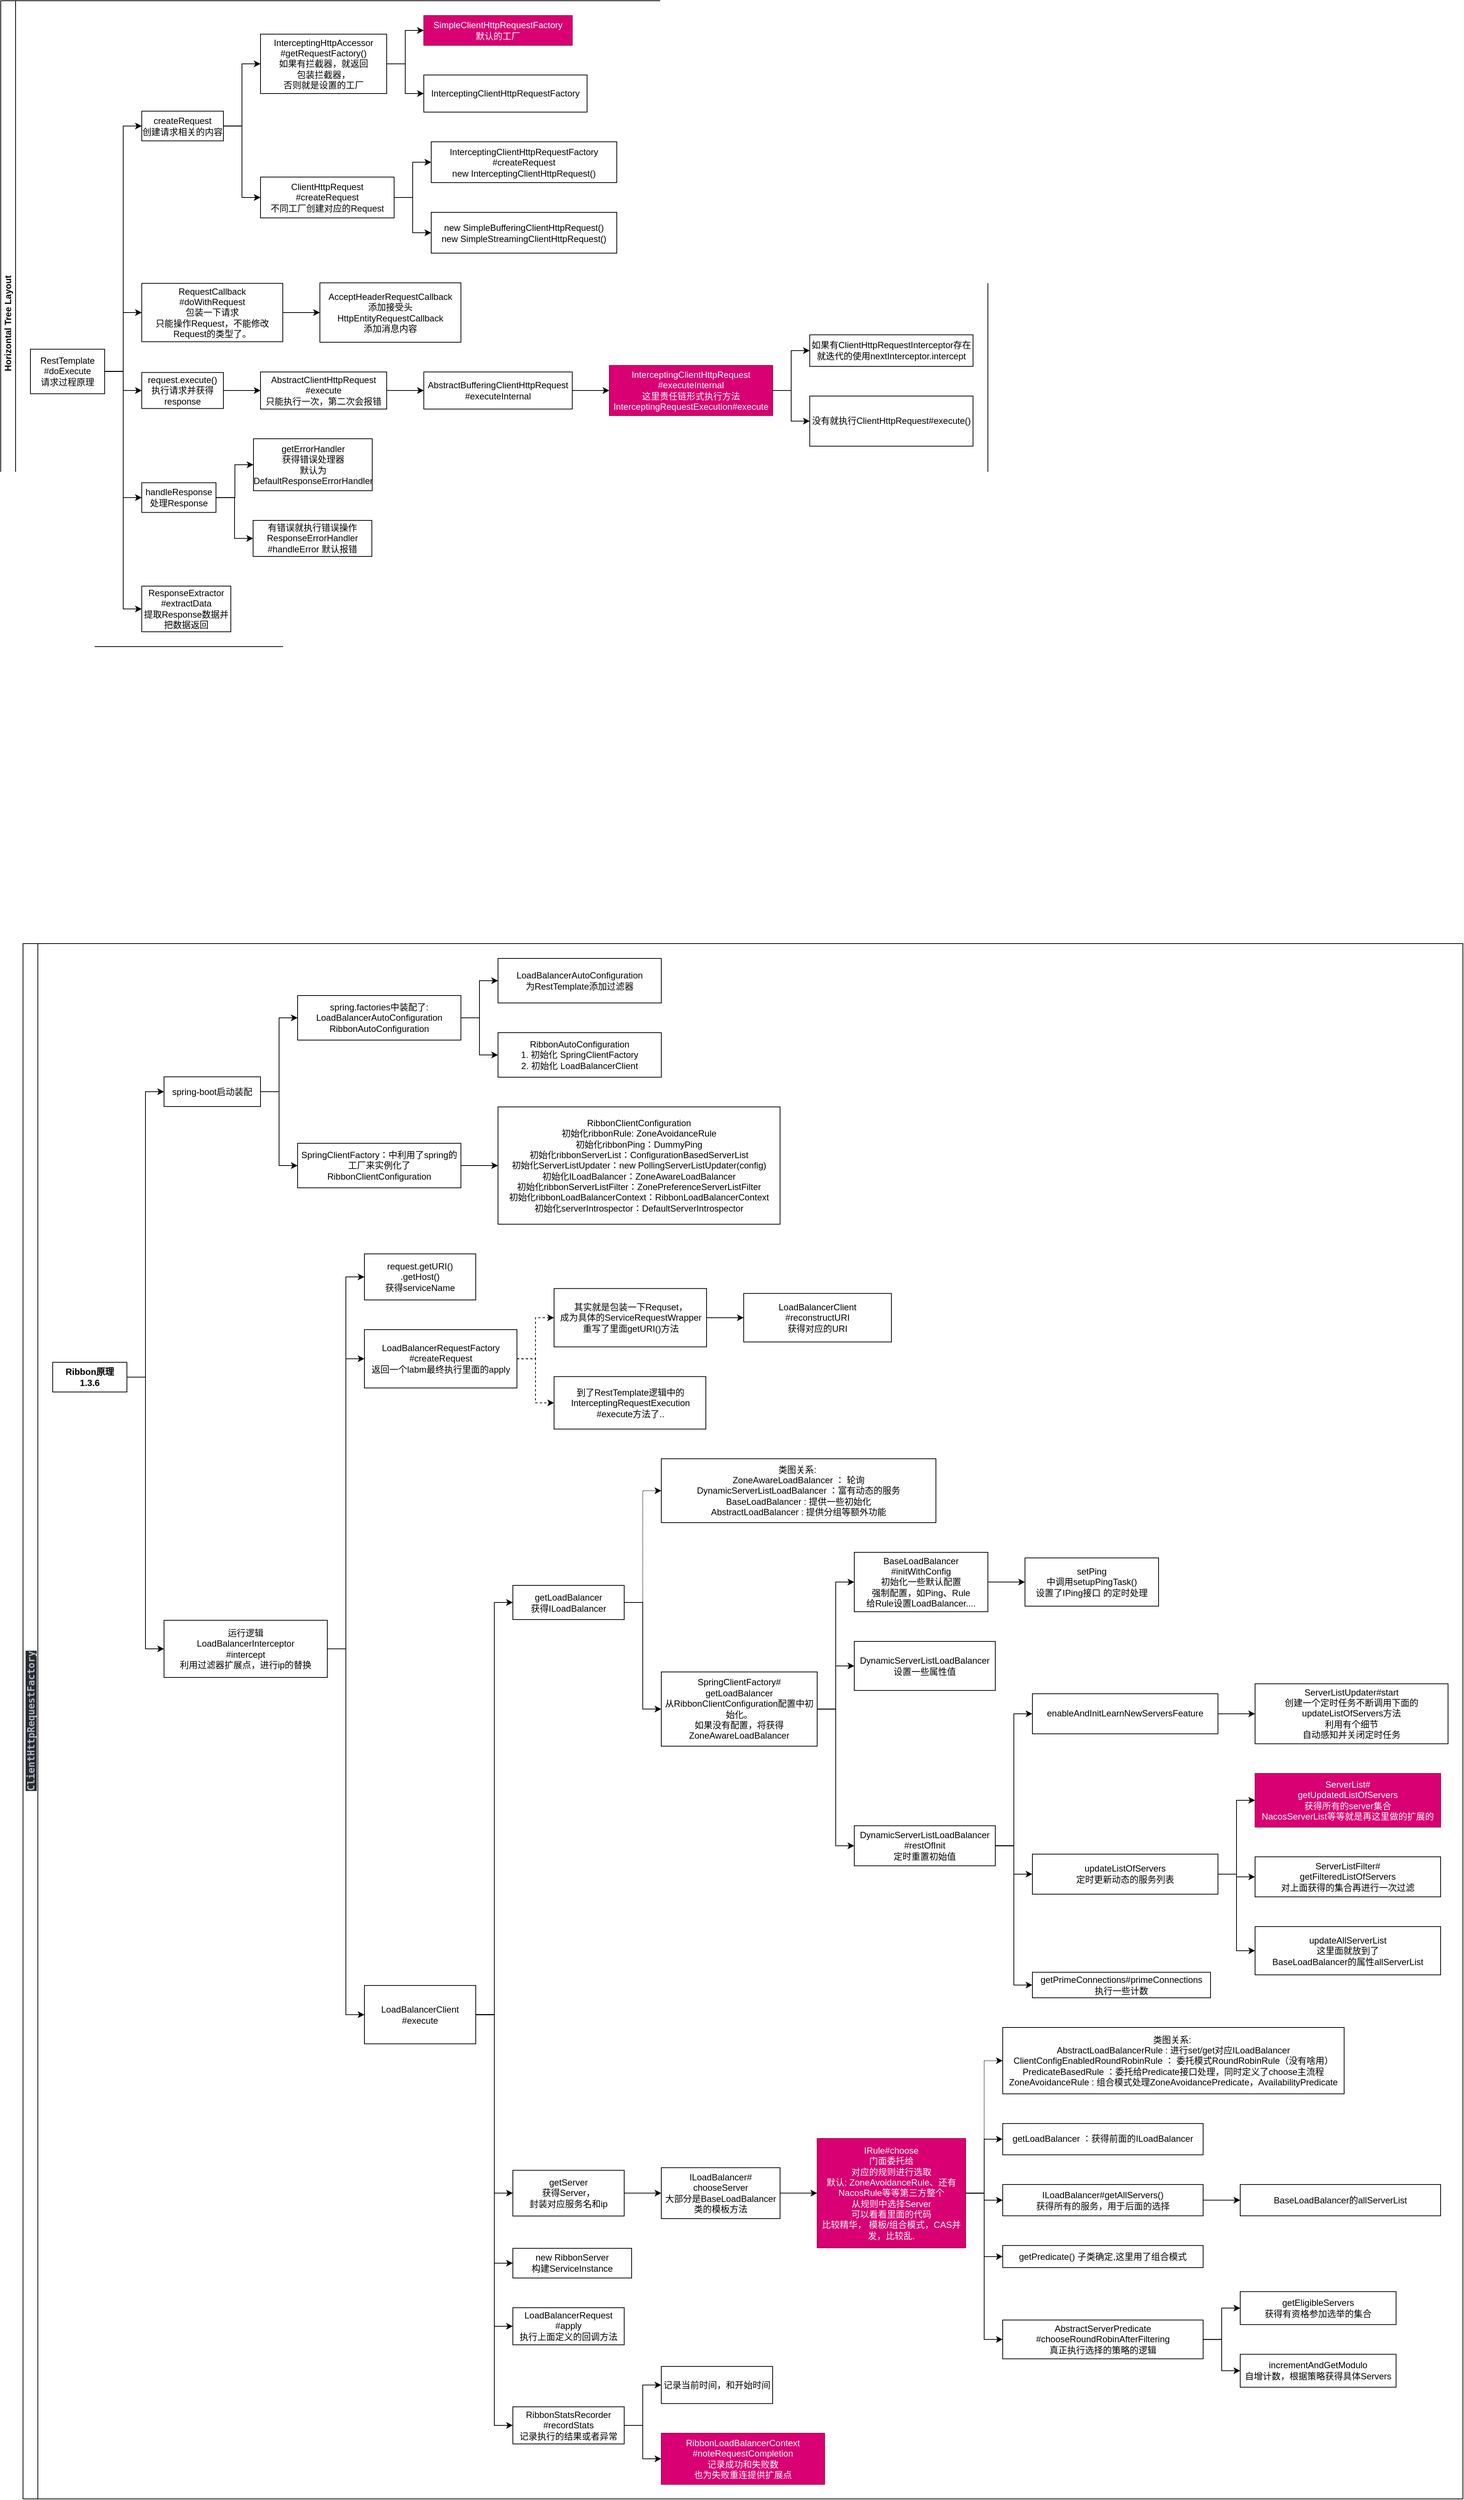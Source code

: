 <mxfile version="14.5.1" type="device"><diagram id="7CLGVVJIdPojKykf86s1" name="第 1 页"><mxGraphModel dx="1024" dy="592" grid="1" gridSize="10" guides="1" tooltips="1" connect="1" arrows="1" fold="1" page="1" pageScale="1" pageWidth="827" pageHeight="1169" math="0" shadow="0"><root><mxCell id="0"/><mxCell id="1" parent="0"/><mxCell id="n_V1Jc94RHmV55xFqNrK-2" value="Horizontal Tree Layout" style="swimlane;html=1;startSize=20;horizontal=0;childLayout=treeLayout;horizontalTree=1;resizable=0;containerType=tree;" parent="1" vertex="1"><mxGeometry x="200" y="210" width="1330" height="870" as="geometry"/></mxCell><mxCell id="n_V1Jc94RHmV55xFqNrK-3" value="RestTemplate&lt;br&gt;#doExecute&lt;br&gt;请求过程原理" style="whiteSpace=wrap;html=1;" parent="n_V1Jc94RHmV55xFqNrK-2" vertex="1"><mxGeometry x="40" y="469.375" width="100" height="60" as="geometry"/></mxCell><mxCell id="n_V1Jc94RHmV55xFqNrK-4" value="createRequest&lt;br&gt;创建请求相关的内容" style="whiteSpace=wrap;html=1;" parent="n_V1Jc94RHmV55xFqNrK-2" vertex="1"><mxGeometry x="190" y="148.75" width="110" height="40" as="geometry"/></mxCell><mxCell id="n_V1Jc94RHmV55xFqNrK-5" value="" style="edgeStyle=elbowEdgeStyle;elbow=horizontal;html=1;rounded=0;" parent="n_V1Jc94RHmV55xFqNrK-2" source="n_V1Jc94RHmV55xFqNrK-3" target="n_V1Jc94RHmV55xFqNrK-4" edge="1"><mxGeometry relative="1" as="geometry"/></mxCell><mxCell id="n_V1Jc94RHmV55xFqNrK-6" value="RequestCallback&lt;br&gt;#doWithRequest&lt;br&gt;包装一下请求&lt;br&gt;只能操作Request，不能修改Request的类型了。" style="whiteSpace=wrap;html=1;" parent="n_V1Jc94RHmV55xFqNrK-2" vertex="1"><mxGeometry x="190" y="380.685" width="190" height="78.63" as="geometry"/></mxCell><mxCell id="n_V1Jc94RHmV55xFqNrK-7" value="" style="edgeStyle=elbowEdgeStyle;elbow=horizontal;html=1;rounded=0;" parent="n_V1Jc94RHmV55xFqNrK-2" source="n_V1Jc94RHmV55xFqNrK-3" target="n_V1Jc94RHmV55xFqNrK-6" edge="1"><mxGeometry relative="1" as="geometry"/></mxCell><mxCell id="n_V1Jc94RHmV55xFqNrK-8" value="" style="edgeStyle=elbowEdgeStyle;elbow=horizontal;html=1;rounded=0;" parent="n_V1Jc94RHmV55xFqNrK-2" source="n_V1Jc94RHmV55xFqNrK-3" target="n_V1Jc94RHmV55xFqNrK-9" edge="1"><mxGeometry relative="1" as="geometry"><mxPoint x="340" y="-2092.69" as="sourcePoint"/></mxGeometry></mxCell><mxCell id="n_V1Jc94RHmV55xFqNrK-9" value="request.execute()&lt;br&gt;执行请求并获得response" style="whiteSpace=wrap;html=1;" parent="n_V1Jc94RHmV55xFqNrK-2" vertex="1"><mxGeometry x="190" y="500.75" width="110" height="48.5" as="geometry"/></mxCell><mxCell id="n_V1Jc94RHmV55xFqNrK-10" value="" style="edgeStyle=elbowEdgeStyle;elbow=horizontal;html=1;rounded=0;" parent="n_V1Jc94RHmV55xFqNrK-2" source="n_V1Jc94RHmV55xFqNrK-3" target="n_V1Jc94RHmV55xFqNrK-11" edge="1"><mxGeometry relative="1" as="geometry"><mxPoint x="340" y="-2022.69" as="sourcePoint"/></mxGeometry></mxCell><mxCell id="n_V1Jc94RHmV55xFqNrK-11" value="handleResponse&lt;br&gt;处理Response" style="whiteSpace=wrap;html=1;" parent="n_V1Jc94RHmV55xFqNrK-2" vertex="1"><mxGeometry x="190" y="649.25" width="100" height="40" as="geometry"/></mxCell><mxCell id="n_V1Jc94RHmV55xFqNrK-12" value="" style="edgeStyle=elbowEdgeStyle;elbow=horizontal;html=1;rounded=0;" parent="n_V1Jc94RHmV55xFqNrK-2" source="n_V1Jc94RHmV55xFqNrK-3" target="n_V1Jc94RHmV55xFqNrK-13" edge="1"><mxGeometry relative="1" as="geometry"><mxPoint x="340" y="-1912.69" as="sourcePoint"/></mxGeometry></mxCell><mxCell id="n_V1Jc94RHmV55xFqNrK-13" value="ResponseExtractor&lt;br&gt;#extractData&lt;br&gt;提取Response数据并把数据返回" style="whiteSpace=wrap;html=1;" parent="n_V1Jc94RHmV55xFqNrK-2" vertex="1"><mxGeometry x="190" y="788.5" width="120" height="61.5" as="geometry"/></mxCell><mxCell id="n_V1Jc94RHmV55xFqNrK-16" value="" style="edgeStyle=elbowEdgeStyle;elbow=horizontal;html=1;rounded=0;" parent="n_V1Jc94RHmV55xFqNrK-2" source="n_V1Jc94RHmV55xFqNrK-4" target="n_V1Jc94RHmV55xFqNrK-17" edge="1"><mxGeometry relative="1" as="geometry"><mxPoint x="340" y="-1762.69" as="sourcePoint"/></mxGeometry></mxCell><mxCell id="n_V1Jc94RHmV55xFqNrK-17" value="InterceptingHttpAccessor&lt;br&gt;#getRequestFactory()&lt;br&gt;如果有拦截器，就返回&lt;br&gt;包装拦截器，&lt;br&gt;否则就是设置的工厂" style="whiteSpace=wrap;html=1;" parent="n_V1Jc94RHmV55xFqNrK-2" vertex="1"><mxGeometry x="350" y="45" width="170" height="80" as="geometry"/></mxCell><mxCell id="n_V1Jc94RHmV55xFqNrK-18" value="" style="edgeStyle=elbowEdgeStyle;elbow=horizontal;html=1;rounded=0;" parent="n_V1Jc94RHmV55xFqNrK-2" source="n_V1Jc94RHmV55xFqNrK-17" target="n_V1Jc94RHmV55xFqNrK-19" edge="1"><mxGeometry relative="1" as="geometry"><mxPoint x="500" y="-1554.34" as="sourcePoint"/></mxGeometry></mxCell><mxCell id="n_V1Jc94RHmV55xFqNrK-19" value="SimpleClientHttpRequestFactory&lt;br&gt;默认的工厂" style="whiteSpace=wrap;html=1;fillColor=#d80073;strokeColor=#A50040;fontColor=#ffffff;" parent="n_V1Jc94RHmV55xFqNrK-2" vertex="1"><mxGeometry x="570" y="20" width="200" height="40" as="geometry"/></mxCell><mxCell id="n_V1Jc94RHmV55xFqNrK-20" value="" style="edgeStyle=elbowEdgeStyle;elbow=horizontal;html=1;rounded=0;" parent="n_V1Jc94RHmV55xFqNrK-2" source="n_V1Jc94RHmV55xFqNrK-17" target="n_V1Jc94RHmV55xFqNrK-21" edge="1"><mxGeometry relative="1" as="geometry"><mxPoint x="720" y="-1551.94" as="sourcePoint"/></mxGeometry></mxCell><mxCell id="n_V1Jc94RHmV55xFqNrK-21" value="InterceptingClientHttpRequestFactory" style="whiteSpace=wrap;html=1;" parent="n_V1Jc94RHmV55xFqNrK-2" vertex="1"><mxGeometry x="570" y="100" width="220" height="50" as="geometry"/></mxCell><mxCell id="n_V1Jc94RHmV55xFqNrK-22" value="" style="edgeStyle=elbowEdgeStyle;elbow=horizontal;html=1;rounded=0;" parent="n_V1Jc94RHmV55xFqNrK-2" source="n_V1Jc94RHmV55xFqNrK-4" target="n_V1Jc94RHmV55xFqNrK-23" edge="1"><mxGeometry relative="1" as="geometry"><mxPoint x="500" y="-1324.69" as="sourcePoint"/></mxGeometry></mxCell><mxCell id="n_V1Jc94RHmV55xFqNrK-23" value="ClientHttpRequest&lt;br&gt;#createRequest&lt;br&gt;不同工厂创建对应的Request" style="whiteSpace=wrap;html=1;" parent="n_V1Jc94RHmV55xFqNrK-2" vertex="1"><mxGeometry x="350" y="237.5" width="180" height="55" as="geometry"/></mxCell><mxCell id="n_V1Jc94RHmV55xFqNrK-24" value="" style="edgeStyle=elbowEdgeStyle;elbow=horizontal;html=1;rounded=0;" parent="n_V1Jc94RHmV55xFqNrK-2" source="n_V1Jc94RHmV55xFqNrK-23" target="n_V1Jc94RHmV55xFqNrK-25" edge="1"><mxGeometry relative="1" as="geometry"><mxPoint x="500" y="-1028.44" as="sourcePoint"/></mxGeometry></mxCell><mxCell id="n_V1Jc94RHmV55xFqNrK-25" value="InterceptingClientHttpRequestFactory&lt;br&gt;#createRequest&lt;br&gt;new&amp;nbsp;InterceptingClientHttpRequest()" style="whiteSpace=wrap;html=1;" parent="n_V1Jc94RHmV55xFqNrK-2" vertex="1"><mxGeometry x="580" y="190" width="250" height="55" as="geometry"/></mxCell><mxCell id="n_V1Jc94RHmV55xFqNrK-26" value="" style="edgeStyle=elbowEdgeStyle;elbow=horizontal;html=1;rounded=0;" parent="n_V1Jc94RHmV55xFqNrK-2" source="n_V1Jc94RHmV55xFqNrK-23" target="n_V1Jc94RHmV55xFqNrK-27" edge="1"><mxGeometry relative="1" as="geometry"><mxPoint x="730" y="-955.94" as="sourcePoint"/></mxGeometry></mxCell><mxCell id="n_V1Jc94RHmV55xFqNrK-27" value="new SimpleBufferingClientHttpRequest()&lt;br&gt;new&amp;nbsp;SimpleStreamingClientHttpRequest()" style="whiteSpace=wrap;html=1;" parent="n_V1Jc94RHmV55xFqNrK-2" vertex="1"><mxGeometry x="580" y="285" width="250" height="55" as="geometry"/></mxCell><mxCell id="n_V1Jc94RHmV55xFqNrK-28" value="" style="edgeStyle=elbowEdgeStyle;elbow=horizontal;html=1;rounded=0;" parent="n_V1Jc94RHmV55xFqNrK-2" source="n_V1Jc94RHmV55xFqNrK-6" target="n_V1Jc94RHmV55xFqNrK-29" edge="1"><mxGeometry relative="1" as="geometry"><mxPoint x="340" y="-117.94" as="sourcePoint"/></mxGeometry></mxCell><mxCell id="n_V1Jc94RHmV55xFqNrK-29" value="AcceptHeaderRequestCallback&lt;br&gt;添加接受头&lt;br&gt;HttpEntityRequestCallback&lt;br&gt;添加消息内容" style="whiteSpace=wrap;html=1;" parent="n_V1Jc94RHmV55xFqNrK-2" vertex="1"><mxGeometry x="430" y="380" width="190" height="80" as="geometry"/></mxCell><mxCell id="n_V1Jc94RHmV55xFqNrK-30" value="" style="edgeStyle=elbowEdgeStyle;elbow=horizontal;html=1;rounded=0;" parent="n_V1Jc94RHmV55xFqNrK-2" source="n_V1Jc94RHmV55xFqNrK-9" target="n_V1Jc94RHmV55xFqNrK-31" edge="1"><mxGeometry relative="1" as="geometry"><mxPoint x="340" y="270.75" as="sourcePoint"/></mxGeometry></mxCell><mxCell id="n_V1Jc94RHmV55xFqNrK-31" value="AbstractClientHttpRequest&lt;br&gt;#execute&lt;br&gt;只能执行一次，第二次会报错" style="whiteSpace=wrap;html=1;" parent="n_V1Jc94RHmV55xFqNrK-2" vertex="1"><mxGeometry x="350" y="500" width="170" height="50" as="geometry"/></mxCell><mxCell id="n_V1Jc94RHmV55xFqNrK-32" value="" style="edgeStyle=elbowEdgeStyle;elbow=horizontal;html=1;rounded=0;" parent="n_V1Jc94RHmV55xFqNrK-2" source="n_V1Jc94RHmV55xFqNrK-31" target="n_V1Jc94RHmV55xFqNrK-33" edge="1"><mxGeometry relative="1" as="geometry"><mxPoint x="500" y="355.775" as="sourcePoint"/></mxGeometry></mxCell><mxCell id="n_V1Jc94RHmV55xFqNrK-33" value="AbstractBufferingClientHttpRequest&lt;br&gt;#executeInternal&lt;br&gt;" style="whiteSpace=wrap;html=1;" parent="n_V1Jc94RHmV55xFqNrK-2" vertex="1"><mxGeometry x="570" y="500" width="200" height="50" as="geometry"/></mxCell><mxCell id="n_V1Jc94RHmV55xFqNrK-34" value="" style="edgeStyle=elbowEdgeStyle;elbow=horizontal;html=1;rounded=0;" parent="n_V1Jc94RHmV55xFqNrK-2" source="n_V1Jc94RHmV55xFqNrK-33" target="n_V1Jc94RHmV55xFqNrK-35" edge="1"><mxGeometry relative="1" as="geometry"><mxPoint x="720" y="355.775" as="sourcePoint"/></mxGeometry></mxCell><mxCell id="n_V1Jc94RHmV55xFqNrK-35" value="InterceptingClientHttpRequest&lt;br&gt;#executeInternal&lt;br&gt;这里责任链形式执行方法&lt;br&gt;InterceptingRequestExecution#execute" style="whiteSpace=wrap;html=1;fillColor=#d80073;strokeColor=#A50040;fontColor=#ffffff;" parent="n_V1Jc94RHmV55xFqNrK-2" vertex="1"><mxGeometry x="820" y="491.25" width="220" height="67.5" as="geometry"/></mxCell><mxCell id="n_V1Jc94RHmV55xFqNrK-36" value="" style="edgeStyle=elbowEdgeStyle;elbow=horizontal;html=1;rounded=0;" parent="n_V1Jc94RHmV55xFqNrK-2" source="n_V1Jc94RHmV55xFqNrK-35" target="n_V1Jc94RHmV55xFqNrK-37" edge="1"><mxGeometry relative="1" as="geometry"><mxPoint x="970" y="355.775" as="sourcePoint"/></mxGeometry></mxCell><mxCell id="n_V1Jc94RHmV55xFqNrK-37" value="如果有ClientHttpRequestInterceptor存在&lt;br&gt;就迭代的使用nextInterceptor.intercept" style="whiteSpace=wrap;html=1;" parent="n_V1Jc94RHmV55xFqNrK-2" vertex="1"><mxGeometry x="1090" y="450" width="220" height="42.5" as="geometry"/></mxCell><mxCell id="n_V1Jc94RHmV55xFqNrK-38" value="" style="edgeStyle=elbowEdgeStyle;elbow=horizontal;html=1;rounded=0;" parent="n_V1Jc94RHmV55xFqNrK-2" source="n_V1Jc94RHmV55xFqNrK-35" target="n_V1Jc94RHmV55xFqNrK-39" edge="1"><mxGeometry relative="1" as="geometry"><mxPoint x="1240" y="355.775" as="sourcePoint"/></mxGeometry></mxCell><mxCell id="n_V1Jc94RHmV55xFqNrK-39" value="没有就执行ClientHttpRequest#execute()" style="whiteSpace=wrap;html=1;" parent="n_V1Jc94RHmV55xFqNrK-2" vertex="1"><mxGeometry x="1090" y="532.5" width="220" height="67.5" as="geometry"/></mxCell><mxCell id="n_V1Jc94RHmV55xFqNrK-40" value="" style="edgeStyle=elbowEdgeStyle;elbow=horizontal;html=1;rounded=0;" parent="n_V1Jc94RHmV55xFqNrK-2" source="n_V1Jc94RHmV55xFqNrK-11" target="n_V1Jc94RHmV55xFqNrK-41" edge="1"><mxGeometry relative="1" as="geometry"><mxPoint x="340" y="270.75" as="sourcePoint"/></mxGeometry></mxCell><mxCell id="n_V1Jc94RHmV55xFqNrK-41" value="getErrorHandler&lt;br&gt;获得错误处理器&lt;br&gt;默认为DefaultResponseErrorHandler" style="whiteSpace=wrap;html=1;" parent="n_V1Jc94RHmV55xFqNrK-2" vertex="1"><mxGeometry x="340.5" y="590" width="160" height="70" as="geometry"/></mxCell><mxCell id="n_V1Jc94RHmV55xFqNrK-42" value="" style="edgeStyle=elbowEdgeStyle;elbow=horizontal;html=1;rounded=0;" parent="n_V1Jc94RHmV55xFqNrK-2" source="n_V1Jc94RHmV55xFqNrK-11" target="n_V1Jc94RHmV55xFqNrK-43" edge="1"><mxGeometry relative="1" as="geometry"><mxPoint x="490" y="440.625" as="sourcePoint"/></mxGeometry></mxCell><mxCell id="n_V1Jc94RHmV55xFqNrK-43" value="&lt;div&gt;有错误就执行错误操作&lt;/div&gt;&lt;div&gt;ResponseErrorHandler&lt;/div&gt;&lt;div&gt;#handleError 默认报错&lt;/div&gt;" style="whiteSpace=wrap;html=1;" parent="n_V1Jc94RHmV55xFqNrK-2" vertex="1"><mxGeometry x="340" y="700" width="160" height="48.5" as="geometry"/></mxCell><mxCell id="if3f9ovzULVCANHc9p_7-9" value="" style="edgeStyle=orthogonalEdgeStyle;rounded=0;orthogonalLoop=1;jettySize=auto;html=1;" parent="1" edge="1"><mxGeometry relative="1" as="geometry"><mxPoint x="410" y="1400" as="targetPoint"/></mxGeometry></mxCell><mxCell id="if3f9ovzULVCANHc9p_7-11" value="" style="edgeStyle=orthogonalEdgeStyle;rounded=0;orthogonalLoop=1;jettySize=auto;html=1;" parent="1" edge="1"><mxGeometry relative="1" as="geometry"><mxPoint x="550" y="1290" as="targetPoint"/></mxGeometry></mxCell><mxCell id="if3f9ovzULVCANHc9p_7-13" value="" style="edgeStyle=orthogonalEdgeStyle;rounded=0;orthogonalLoop=1;jettySize=auto;html=1;" parent="1" edge="1"><mxGeometry relative="1" as="geometry"><mxPoint x="610" y="1320" as="sourcePoint"/></mxGeometry></mxCell><mxCell id="if3f9ovzULVCANHc9p_7-23" style="edgeStyle=orthogonalEdgeStyle;rounded=0;orthogonalLoop=1;jettySize=auto;html=1;" parent="1" edge="1"><mxGeometry relative="1" as="geometry"><mxPoint x="750" y="1290" as="targetPoint"/></mxGeometry></mxCell><mxCell id="if3f9ovzULVCANHc9p_7-22" value="" style="edgeStyle=orthogonalEdgeStyle;rounded=0;orthogonalLoop=1;jettySize=auto;html=1;" parent="1" edge="1"><mxGeometry relative="1" as="geometry"><mxPoint x="915" y="1295" as="targetPoint"/></mxGeometry></mxCell><mxCell id="if3f9ovzULVCANHc9p_7-24" style="edgeStyle=orthogonalEdgeStyle;rounded=0;orthogonalLoop=1;jettySize=auto;html=1;" parent="1" edge="1"><mxGeometry relative="1" as="geometry"><mxPoint x="970" y="1200" as="targetPoint"/></mxGeometry></mxCell><mxCell id="if3f9ovzULVCANHc9p_7-43" value="&lt;pre style=&quot;background-color: #2b2b2b ; color: #a9b7c6 ; font-family: &amp;quot;jetbrains mono&amp;quot; , monospace ; font-size: 9.8pt&quot;&gt;ClientHttpRequestFactory&lt;/pre&gt;" style="swimlane;html=1;startSize=20;horizontal=0;childLayout=treeLayout;horizontalTree=1;resizable=0;containerType=tree;" parent="1" vertex="1"><mxGeometry x="230" y="1480" width="1940" height="2095" as="geometry"/></mxCell><mxCell id="if3f9ovzULVCANHc9p_7-44" value="&lt;span style=&quot;font-weight: 700&quot;&gt;Ribbon原理&lt;br&gt;1.3.6&lt;br&gt;&lt;/span&gt;" style="whiteSpace=wrap;html=1;" parent="if3f9ovzULVCANHc9p_7-43" vertex="1"><mxGeometry x="40" y="564.017" width="100" height="40" as="geometry"/></mxCell><mxCell id="if3f9ovzULVCANHc9p_7-45" value="spring-boot启动装配" style="whiteSpace=wrap;html=1;" parent="if3f9ovzULVCANHc9p_7-43" vertex="1"><mxGeometry x="190" y="179.5" width="130" height="40" as="geometry"/></mxCell><mxCell id="if3f9ovzULVCANHc9p_7-46" value="" style="edgeStyle=elbowEdgeStyle;elbow=horizontal;html=1;rounded=0;" parent="if3f9ovzULVCANHc9p_7-43" source="if3f9ovzULVCANHc9p_7-44" target="if3f9ovzULVCANHc9p_7-45" edge="1"><mxGeometry relative="1" as="geometry"/></mxCell><mxCell id="if3f9ovzULVCANHc9p_7-47" value="运行逻辑&lt;br&gt;LoadBalancerInterceptor&lt;br&gt;#intercept&lt;br&gt;利用过滤器扩展点，进行ip的替换" style="whiteSpace=wrap;html=1;" parent="if3f9ovzULVCANHc9p_7-43" vertex="1"><mxGeometry x="190" y="911.514" width="220" height="77.02" as="geometry"/></mxCell><mxCell id="if3f9ovzULVCANHc9p_7-48" value="" style="edgeStyle=elbowEdgeStyle;elbow=horizontal;html=1;rounded=0;" parent="if3f9ovzULVCANHc9p_7-43" source="if3f9ovzULVCANHc9p_7-44" target="if3f9ovzULVCANHc9p_7-47" edge="1"><mxGeometry relative="1" as="geometry"/></mxCell><mxCell id="if3f9ovzULVCANHc9p_7-49" value="" style="edgeStyle=elbowEdgeStyle;elbow=horizontal;html=1;rounded=0;" parent="if3f9ovzULVCANHc9p_7-43" source="if3f9ovzULVCANHc9p_7-45" target="if3f9ovzULVCANHc9p_7-50" edge="1"><mxGeometry relative="1" as="geometry"><mxPoint x="490" y="-154.193" as="sourcePoint"/></mxGeometry></mxCell><mxCell id="if3f9ovzULVCANHc9p_7-50" value="spring.factories中装配了:&lt;br&gt;LoadBalancerAutoConfiguration&lt;br&gt;RibbonAutoConfiguration" style="whiteSpace=wrap;html=1;" parent="if3f9ovzULVCANHc9p_7-43" vertex="1"><mxGeometry x="370" y="70" width="220" height="60" as="geometry"/></mxCell><mxCell id="if3f9ovzULVCANHc9p_7-51" value="" style="edgeStyle=elbowEdgeStyle;elbow=horizontal;html=1;rounded=0;" parent="if3f9ovzULVCANHc9p_7-43" source="if3f9ovzULVCANHc9p_7-45" target="if3f9ovzULVCANHc9p_7-52" edge="1"><mxGeometry relative="1" as="geometry"><mxPoint x="670" y="-195.343" as="sourcePoint"/></mxGeometry></mxCell><mxCell id="if3f9ovzULVCANHc9p_7-52" value="SpringClientFactory：中利用了spring的工厂来实例化了RibbonClientConfiguration" style="whiteSpace=wrap;html=1;" parent="if3f9ovzULVCANHc9p_7-43" vertex="1"><mxGeometry x="370" y="269" width="220" height="60" as="geometry"/></mxCell><mxCell id="if3f9ovzULVCANHc9p_7-53" value="" style="edgeStyle=elbowEdgeStyle;elbow=horizontal;html=1;rounded=0;" parent="if3f9ovzULVCANHc9p_7-43" source="if3f9ovzULVCANHc9p_7-52" target="if3f9ovzULVCANHc9p_7-54" edge="1"><mxGeometry relative="1" as="geometry"><mxPoint x="670" y="-94.193" as="sourcePoint"/></mxGeometry></mxCell><mxCell id="if3f9ovzULVCANHc9p_7-54" value="RibbonClientConfiguration&lt;br&gt;&lt;div&gt;初始化ribbonRule: ZoneAvoidanceRule&lt;/div&gt;&lt;div&gt;初始化ribbonPing：DummyPing&lt;/div&gt;&lt;div&gt;初始化ribbonServerList：ConfigurationBasedServerList&lt;/div&gt;&lt;div&gt;初始化ServerListUpdater：new PollingServerListUpdater(config)&lt;/div&gt;&lt;div&gt;初始化ILoadBalancer：ZoneAwareLoadBalancer&lt;/div&gt;&lt;div&gt;初始化ribbonServerListFilter：ZonePreferenceServerListFilter&lt;/div&gt;&lt;div&gt;初始化ribbonLoadBalancerContext：RibbonLoadBalancerContext&lt;/div&gt;&lt;div&gt;初始化serverIntrospector：DefaultServerIntrospector&lt;/div&gt;" style="whiteSpace=wrap;html=1;" parent="if3f9ovzULVCANHc9p_7-43" vertex="1"><mxGeometry x="640" y="220" width="380" height="158" as="geometry"/></mxCell><mxCell id="if3f9ovzULVCANHc9p_7-55" value="" style="edgeStyle=elbowEdgeStyle;elbow=horizontal;html=1;rounded=0;" parent="if3f9ovzULVCANHc9p_7-43" source="if3f9ovzULVCANHc9p_7-50" target="if3f9ovzULVCANHc9p_7-56" edge="1"><mxGeometry relative="1" as="geometry"><mxPoint x="670" y="83.767" as="sourcePoint"/></mxGeometry></mxCell><mxCell id="if3f9ovzULVCANHc9p_7-56" value="LoadBalancerAutoConfiguration&lt;br&gt;为RestTemplate添加过滤器" style="whiteSpace=wrap;html=1;" parent="if3f9ovzULVCANHc9p_7-43" vertex="1"><mxGeometry x="640" y="20" width="220" height="60" as="geometry"/></mxCell><mxCell id="if3f9ovzULVCANHc9p_7-57" value="" style="edgeStyle=elbowEdgeStyle;elbow=horizontal;html=1;rounded=0;" parent="if3f9ovzULVCANHc9p_7-43" source="if3f9ovzULVCANHc9p_7-50" target="if3f9ovzULVCANHc9p_7-58" edge="1"><mxGeometry relative="1" as="geometry"><mxPoint x="940" y="8.777" as="sourcePoint"/></mxGeometry></mxCell><mxCell id="if3f9ovzULVCANHc9p_7-58" value="RibbonAutoConfiguration&lt;br&gt;1. 初始化&amp;nbsp;SpringClientFactory&lt;br&gt;2. 初始化 LoadBalancerClient" style="whiteSpace=wrap;html=1;" parent="if3f9ovzULVCANHc9p_7-43" vertex="1"><mxGeometry x="640" y="120" width="220" height="60" as="geometry"/></mxCell><mxCell id="if3f9ovzULVCANHc9p_7-59" value="" style="edgeStyle=elbowEdgeStyle;elbow=horizontal;html=1;rounded=0;" parent="if3f9ovzULVCANHc9p_7-43" source="if3f9ovzULVCANHc9p_7-47" target="if3f9ovzULVCANHc9p_7-60" edge="1"><mxGeometry relative="1" as="geometry"><mxPoint x="490" y="584.377" as="sourcePoint"/></mxGeometry></mxCell><mxCell id="if3f9ovzULVCANHc9p_7-60" value="request.getURI()&lt;br&gt;.getHost()&lt;br&gt;获得serviceName" style="whiteSpace=wrap;html=1;" parent="if3f9ovzULVCANHc9p_7-43" vertex="1"><mxGeometry x="460" y="418" width="150" height="62" as="geometry"/></mxCell><mxCell id="if3f9ovzULVCANHc9p_7-61" value="" style="edgeStyle=elbowEdgeStyle;elbow=horizontal;html=1;rounded=0;" parent="if3f9ovzULVCANHc9p_7-43" source="if3f9ovzULVCANHc9p_7-47" target="if3f9ovzULVCANHc9p_7-62" edge="1"><mxGeometry relative="1" as="geometry"><mxPoint x="760" y="1273.552" as="sourcePoint"/></mxGeometry></mxCell><mxCell id="if3f9ovzULVCANHc9p_7-62" value="LoadBalancerRequestFactory&lt;br&gt;#createRequest&lt;br&gt;返回一个labm最终执行里面的apply" style="whiteSpace=wrap;html=1;" parent="if3f9ovzULVCANHc9p_7-43" vertex="1"><mxGeometry x="460" y="520" width="205.5" height="78.6" as="geometry"/></mxCell><mxCell id="if3f9ovzULVCANHc9p_7-65" value="" style="edgeStyle=elbowEdgeStyle;elbow=horizontal;html=1;rounded=0;" parent="if3f9ovzULVCANHc9p_7-43" source="if3f9ovzULVCANHc9p_7-47" target="if3f9ovzULVCANHc9p_7-66" edge="1"><mxGeometry relative="1" as="geometry"><mxPoint x="760" y="1626.357" as="sourcePoint"/></mxGeometry></mxCell><mxCell id="if3f9ovzULVCANHc9p_7-66" value="LoadBalancerClient&lt;br&gt;#execute" style="whiteSpace=wrap;html=1;" parent="if3f9ovzULVCANHc9p_7-43" vertex="1"><mxGeometry x="460" y="1403.447" width="150" height="78.6" as="geometry"/></mxCell><mxCell id="if3f9ovzULVCANHc9p_7-67" value="" style="edgeStyle=elbowEdgeStyle;elbow=horizontal;html=1;rounded=0;dashed=1;" parent="if3f9ovzULVCANHc9p_7-43" source="if3f9ovzULVCANHc9p_7-62" target="if3f9ovzULVCANHc9p_7-68" edge="1"><mxGeometry relative="1" as="geometry"><mxPoint x="760" y="2008.812" as="sourcePoint"/></mxGeometry></mxCell><mxCell id="if3f9ovzULVCANHc9p_7-68" value="其实就是包装一下Requset，&lt;br&gt;成为具体的ServiceRequestWrapper&lt;br&gt;重写了里面getURI()方法" style="whiteSpace=wrap;html=1;" parent="if3f9ovzULVCANHc9p_7-43" vertex="1"><mxGeometry x="715.5" y="464.65" width="205.5" height="78.6" as="geometry"/></mxCell><mxCell id="if3f9ovzULVCANHc9p_7-69" value="" style="edgeStyle=elbowEdgeStyle;elbow=horizontal;html=1;rounded=0;dashed=1;" parent="if3f9ovzULVCANHc9p_7-43" source="if3f9ovzULVCANHc9p_7-62" target="if3f9ovzULVCANHc9p_7-70" edge="1"><mxGeometry relative="1" as="geometry"><mxPoint x="1015.5" y="2000.512" as="sourcePoint"/></mxGeometry></mxCell><mxCell id="if3f9ovzULVCANHc9p_7-70" value="到了RestTemplate逻辑中的InterceptingRequestExecution&lt;br&gt;#execute方法了.." style="whiteSpace=wrap;html=1;" parent="if3f9ovzULVCANHc9p_7-43" vertex="1"><mxGeometry x="715.5" y="583.25" width="204.5" height="70.7" as="geometry"/></mxCell><mxCell id="if3f9ovzULVCANHc9p_7-72" value="" style="edgeStyle=elbowEdgeStyle;elbow=horizontal;html=1;rounded=0;" parent="if3f9ovzULVCANHc9p_7-43" source="if3f9ovzULVCANHc9p_7-68" target="if3f9ovzULVCANHc9p_7-73" edge="1"><mxGeometry relative="1" as="geometry"><mxPoint x="1015.5" y="2000.512" as="sourcePoint"/></mxGeometry></mxCell><mxCell id="if3f9ovzULVCANHc9p_7-73" value="LoadBalancerClient&lt;br&gt;#reconstructURI&lt;br&gt;获得对应的URI" style="whiteSpace=wrap;html=1;" parent="if3f9ovzULVCANHc9p_7-43" vertex="1"><mxGeometry x="971" y="471.275" width="199" height="65.35" as="geometry"/></mxCell><mxCell id="if3f9ovzULVCANHc9p_7-74" value="" style="edgeStyle=elbowEdgeStyle;elbow=horizontal;html=1;rounded=0;" parent="if3f9ovzULVCANHc9p_7-43" source="if3f9ovzULVCANHc9p_7-66" target="if3f9ovzULVCANHc9p_7-75" edge="1"><mxGeometry relative="1" as="geometry"><mxPoint x="760" y="2008.812" as="sourcePoint"/></mxGeometry></mxCell><mxCell id="if3f9ovzULVCANHc9p_7-75" value="getLoadBalancer&lt;br&gt;获得ILoadBalancer&lt;br&gt;" style="whiteSpace=wrap;html=1;" parent="if3f9ovzULVCANHc9p_7-43" vertex="1"><mxGeometry x="660" y="864.507" width="150" height="46.05" as="geometry"/></mxCell><mxCell id="if3f9ovzULVCANHc9p_7-76" value="" style="edgeStyle=elbowEdgeStyle;elbow=horizontal;html=1;rounded=0;" parent="if3f9ovzULVCANHc9p_7-43" source="if3f9ovzULVCANHc9p_7-66" target="if3f9ovzULVCANHc9p_7-77" edge="1"><mxGeometry relative="1" as="geometry"><mxPoint x="960" y="2148.418" as="sourcePoint"/></mxGeometry></mxCell><mxCell id="if3f9ovzULVCANHc9p_7-77" value="getServer&lt;br&gt;获得Server，&lt;br&gt;封装对应服务名和ip" style="whiteSpace=wrap;html=1;" parent="if3f9ovzULVCANHc9p_7-43" vertex="1"><mxGeometry x="660" y="1652.375" width="150" height="61.59" as="geometry"/></mxCell><mxCell id="if3f9ovzULVCANHc9p_7-78" value="" style="edgeStyle=elbowEdgeStyle;elbow=horizontal;html=1;rounded=0;" parent="if3f9ovzULVCANHc9p_7-43" source="if3f9ovzULVCANHc9p_7-66" target="if3f9ovzULVCANHc9p_7-79" edge="1"><mxGeometry relative="1" as="geometry"><mxPoint x="960" y="2178.418" as="sourcePoint"/></mxGeometry></mxCell><mxCell id="if3f9ovzULVCANHc9p_7-79" value="new&amp;nbsp;RibbonServer&lt;br&gt;构建ServiceInstance" style="whiteSpace=wrap;html=1;" parent="if3f9ovzULVCANHc9p_7-43" vertex="1"><mxGeometry x="660" y="1757.475" width="160" height="40" as="geometry"/></mxCell><mxCell id="if3f9ovzULVCANHc9p_7-80" value="" style="edgeStyle=elbowEdgeStyle;elbow=horizontal;html=1;rounded=0;" parent="if3f9ovzULVCANHc9p_7-43" source="if3f9ovzULVCANHc9p_7-66" target="if3f9ovzULVCANHc9p_7-81" edge="1"><mxGeometry relative="1" as="geometry"><mxPoint x="960" y="2208.418" as="sourcePoint"/></mxGeometry></mxCell><mxCell id="if3f9ovzULVCANHc9p_7-81" value="LoadBalancerRequest&lt;br&gt;#apply&lt;br&gt;执行上面定义的回调方法" style="whiteSpace=wrap;html=1;" parent="if3f9ovzULVCANHc9p_7-43" vertex="1"><mxGeometry x="660" y="1837.475" width="150" height="50" as="geometry"/></mxCell><mxCell id="if3f9ovzULVCANHc9p_7-82" value="" style="edgeStyle=elbowEdgeStyle;elbow=horizontal;html=1;rounded=0;dashed=1;dashPattern=1 1;" parent="if3f9ovzULVCANHc9p_7-43" source="if3f9ovzULVCANHc9p_7-75" target="if3f9ovzULVCANHc9p_7-83" edge="1"><mxGeometry relative="1" as="geometry"><mxPoint x="960" y="2242.168" as="sourcePoint"/></mxGeometry></mxCell><mxCell id="if3f9ovzULVCANHc9p_7-83" value="类图关系:&amp;nbsp;&lt;br&gt;ZoneAwareLoadBalancer ： 轮询&lt;br&gt;DynamicServerListLoadBalancer ：富有动态的服务&lt;br&gt;BaseLoadBalancer : 提供一些初始化&lt;br&gt;AbstractLoadBalancer : 提供分组等额外功能" style="whiteSpace=wrap;html=1;" parent="if3f9ovzULVCANHc9p_7-43" vertex="1"><mxGeometry x="860" y="693.95" width="370" height="86.05" as="geometry"/></mxCell><mxCell id="if3f9ovzULVCANHc9p_7-84" value="" style="edgeStyle=elbowEdgeStyle;elbow=horizontal;html=1;rounded=0;" parent="if3f9ovzULVCANHc9p_7-43" source="if3f9ovzULVCANHc9p_7-77" target="if3f9ovzULVCANHc9p_7-85" edge="1"><mxGeometry relative="1" as="geometry"><mxPoint x="960" y="2252.668" as="sourcePoint"/></mxGeometry></mxCell><mxCell id="if3f9ovzULVCANHc9p_7-85" value="ILoadBalancer#&lt;br&gt;chooseServer&lt;br&gt;大部分是BaseLoadBalancer类的模板方法" style="whiteSpace=wrap;html=1;" parent="if3f9ovzULVCANHc9p_7-43" vertex="1"><mxGeometry x="860" y="1648.865" width="160" height="68.61" as="geometry"/></mxCell><mxCell id="if3f9ovzULVCANHc9p_7-90" value="" style="edgeStyle=elbowEdgeStyle;elbow=horizontal;html=1;rounded=0;" parent="if3f9ovzULVCANHc9p_7-43" source="if3f9ovzULVCANHc9p_7-66" target="if3f9ovzULVCANHc9p_7-91" edge="1"><mxGeometry relative="1" as="geometry"><mxPoint x="960" y="2278.96" as="sourcePoint"/></mxGeometry></mxCell><mxCell id="if3f9ovzULVCANHc9p_7-91" value="RibbonStatsRecorder&lt;br&gt;#recordStats&lt;br&gt;记录执行的结果或者异常" style="whiteSpace=wrap;html=1;" parent="if3f9ovzULVCANHc9p_7-43" vertex="1"><mxGeometry x="660" y="1970.987" width="150" height="50" as="geometry"/></mxCell><mxCell id="if3f9ovzULVCANHc9p_7-92" value="" style="edgeStyle=elbowEdgeStyle;elbow=horizontal;html=1;rounded=0;" parent="if3f9ovzULVCANHc9p_7-43" source="if3f9ovzULVCANHc9p_7-91" target="if3f9ovzULVCANHc9p_7-93" edge="1"><mxGeometry relative="1" as="geometry"><mxPoint x="960" y="2312.71" as="sourcePoint"/></mxGeometry></mxCell><mxCell id="if3f9ovzULVCANHc9p_7-93" value="记录当前时间，和开始时间" style="whiteSpace=wrap;html=1;" parent="if3f9ovzULVCANHc9p_7-43" vertex="1"><mxGeometry x="860" y="1916.597" width="150" height="50" as="geometry"/></mxCell><mxCell id="if3f9ovzULVCANHc9p_7-94" value="" style="edgeStyle=elbowEdgeStyle;elbow=horizontal;html=1;rounded=0;" parent="if3f9ovzULVCANHc9p_7-43" source="if3f9ovzULVCANHc9p_7-91" target="if3f9ovzULVCANHc9p_7-95" edge="1"><mxGeometry relative="1" as="geometry"><mxPoint x="1160" y="2519.791" as="sourcePoint"/></mxGeometry></mxCell><mxCell id="if3f9ovzULVCANHc9p_7-95" value="RibbonLoadBalancerContext&lt;br&gt;#noteRequestCompletion&lt;br&gt;记录成功和失败数&lt;br&gt;也为失败重连提供扩展点" style="whiteSpace=wrap;html=1;fillColor=#d80073;strokeColor=#A50040;fontColor=#ffffff;" parent="if3f9ovzULVCANHc9p_7-43" vertex="1"><mxGeometry x="860" y="2006.597" width="220" height="68.78" as="geometry"/></mxCell><mxCell id="QzuBR8dNBgXyBoolJMXk-3" value="" style="edgeStyle=elbowEdgeStyle;elbow=horizontal;html=1;rounded=0;" parent="if3f9ovzULVCANHc9p_7-43" source="if3f9ovzULVCANHc9p_7-85" target="QzuBR8dNBgXyBoolJMXk-4" edge="1"><mxGeometry relative="1" as="geometry"><mxPoint x="1020" y="2470.73" as="sourcePoint"/></mxGeometry></mxCell><mxCell id="QzuBR8dNBgXyBoolJMXk-4" value="IRule#choose&lt;br&gt;门面委托给&lt;br&gt;对应的规则进行选取&lt;br&gt;&lt;div&gt;默认: ZoneAvoidanceRule、还有NacosRule等等第三方整个&lt;/div&gt;&lt;div&gt;从规则中选择Server&lt;/div&gt;&lt;div&gt;可以看看里面的代码&lt;/div&gt;&lt;div&gt;比较精华， 模板/组合模式，CAS并发，比较乱.&lt;/div&gt;" style="whiteSpace=wrap;html=1;fillColor=#d80073;strokeColor=#A50040;fontColor=#ffffff;" parent="if3f9ovzULVCANHc9p_7-43" vertex="1"><mxGeometry x="1070" y="1609.58" width="200" height="147.18" as="geometry"/></mxCell><mxCell id="QzuBR8dNBgXyBoolJMXk-5" value="" style="edgeStyle=elbowEdgeStyle;elbow=horizontal;html=1;rounded=0;dashed=1;dashPattern=1 1;" parent="if3f9ovzULVCANHc9p_7-43" source="QzuBR8dNBgXyBoolJMXk-4" target="QzuBR8dNBgXyBoolJMXk-6" edge="1"><mxGeometry relative="1" as="geometry"><mxPoint x="1230" y="2440.157" as="sourcePoint"/></mxGeometry></mxCell><mxCell id="QzuBR8dNBgXyBoolJMXk-6" value="类图关系:&amp;nbsp;&lt;br&gt;AbstractLoadBalancerRule : 进行set/get对应ILoadBalancer&lt;br&gt;ClientConfigEnabledRoundRobinRule ： 委托模式RoundRobinRule（没有啥用）&lt;br&gt;PredicateBasedRule ：委托给Predicate接口处理，同时定义了choose主流程&lt;br&gt;ZoneAvoidanceRule : 组合模式处理ZoneAvoidancePredicate，AvailabilityPredicate" style="whiteSpace=wrap;html=1;" parent="if3f9ovzULVCANHc9p_7-43" vertex="1"><mxGeometry x="1320" y="1460.016" width="460" height="89.38" as="geometry"/></mxCell><mxCell id="QzuBR8dNBgXyBoolJMXk-7" value="" style="edgeStyle=elbowEdgeStyle;elbow=horizontal;html=1;rounded=0;" parent="if3f9ovzULVCANHc9p_7-43" source="QzuBR8dNBgXyBoolJMXk-4" target="QzuBR8dNBgXyBoolJMXk-8" edge="1"><mxGeometry relative="1" as="geometry"><mxPoint x="1450" y="2517.997" as="sourcePoint"/></mxGeometry></mxCell><mxCell id="QzuBR8dNBgXyBoolJMXk-8" value="getLoadBalancer ：获得前面的ILoadBalancer" style="whiteSpace=wrap;html=1;" parent="if3f9ovzULVCANHc9p_7-43" vertex="1"><mxGeometry x="1320" y="1589.396" width="270" height="42.15" as="geometry"/></mxCell><mxCell id="QzuBR8dNBgXyBoolJMXk-9" value="" style="edgeStyle=elbowEdgeStyle;elbow=horizontal;html=1;rounded=0;" parent="if3f9ovzULVCANHc9p_7-43" source="QzuBR8dNBgXyBoolJMXk-4" target="QzuBR8dNBgXyBoolJMXk-10" edge="1"><mxGeometry relative="1" as="geometry"><mxPoint x="1450" y="2550.772" as="sourcePoint"/></mxGeometry></mxCell><mxCell id="QzuBR8dNBgXyBoolJMXk-10" value="ILoadBalancer#getAllServers()&lt;br&gt;获得所有的服务，用于后面的选择" style="whiteSpace=wrap;html=1;" parent="if3f9ovzULVCANHc9p_7-43" vertex="1"><mxGeometry x="1320" y="1671.546" width="270" height="42.15" as="geometry"/></mxCell><mxCell id="QzuBR8dNBgXyBoolJMXk-11" value="" style="edgeStyle=elbowEdgeStyle;elbow=horizontal;html=1;rounded=0;" parent="if3f9ovzULVCANHc9p_7-43" source="QzuBR8dNBgXyBoolJMXk-4" target="QzuBR8dNBgXyBoolJMXk-12" edge="1"><mxGeometry relative="1" as="geometry"><mxPoint x="1450" y="2575.828" as="sourcePoint"/></mxGeometry></mxCell><mxCell id="QzuBR8dNBgXyBoolJMXk-12" value="getPredicate() 子类确定,这里用了组合模式" style="whiteSpace=wrap;html=1;" parent="if3f9ovzULVCANHc9p_7-43" vertex="1"><mxGeometry x="1320" y="1753.696" width="270" height="29.78" as="geometry"/></mxCell><mxCell id="QzuBR8dNBgXyBoolJMXk-13" value="" style="edgeStyle=elbowEdgeStyle;elbow=horizontal;html=1;rounded=0;" parent="if3f9ovzULVCANHc9p_7-43" source="QzuBR8dNBgXyBoolJMXk-4" target="QzuBR8dNBgXyBoolJMXk-14" edge="1"><mxGeometry relative="1" as="geometry"><mxPoint x="1450" y="2597.111" as="sourcePoint"/></mxGeometry></mxCell><mxCell id="QzuBR8dNBgXyBoolJMXk-14" value="AbstractServerPredicate&lt;br&gt;#chooseRoundRobinAfterFiltering&lt;br&gt;真正执行选择的策略的逻辑" style="whiteSpace=wrap;html=1;" parent="if3f9ovzULVCANHc9p_7-43" vertex="1"><mxGeometry x="1320" y="1854.084" width="270" height="52.24" as="geometry"/></mxCell><mxCell id="QzuBR8dNBgXyBoolJMXk-15" value="" style="edgeStyle=elbowEdgeStyle;elbow=horizontal;html=1;rounded=0;" parent="if3f9ovzULVCANHc9p_7-43" source="QzuBR8dNBgXyBoolJMXk-14" target="QzuBR8dNBgXyBoolJMXk-16" edge="1"><mxGeometry relative="1" as="geometry"><mxPoint x="1450" y="2626.055" as="sourcePoint"/></mxGeometry></mxCell><mxCell id="QzuBR8dNBgXyBoolJMXk-16" value="getEligibleServers&lt;br&gt;获得有资格参加选举的集合" style="whiteSpace=wrap;html=1;" parent="if3f9ovzULVCANHc9p_7-43" vertex="1"><mxGeometry x="1640" y="1815.824" width="210" height="44.38" as="geometry"/></mxCell><mxCell id="QzuBR8dNBgXyBoolJMXk-17" value="" style="edgeStyle=elbowEdgeStyle;elbow=horizontal;html=1;rounded=0;" parent="if3f9ovzULVCANHc9p_7-43" source="QzuBR8dNBgXyBoolJMXk-14" target="QzuBR8dNBgXyBoolJMXk-18" edge="1"><mxGeometry relative="1" as="geometry"><mxPoint x="1770" y="2806.974" as="sourcePoint"/></mxGeometry></mxCell><mxCell id="QzuBR8dNBgXyBoolJMXk-18" value="incrementAndGetModulo&lt;br&gt;自增计数，根据策略获得具体Servers" style="whiteSpace=wrap;html=1;" parent="if3f9ovzULVCANHc9p_7-43" vertex="1"><mxGeometry x="1640" y="1900.204" width="210" height="44.38" as="geometry"/></mxCell><mxCell id="QzuBR8dNBgXyBoolJMXk-19" value="" style="edgeStyle=elbowEdgeStyle;elbow=horizontal;html=1;rounded=0;" parent="if3f9ovzULVCANHc9p_7-43" source="QzuBR8dNBgXyBoolJMXk-10" target="QzuBR8dNBgXyBoolJMXk-20" edge="1"><mxGeometry relative="1" as="geometry"><mxPoint x="1450" y="2634.58" as="sourcePoint"/></mxGeometry></mxCell><mxCell id="QzuBR8dNBgXyBoolJMXk-20" value="BaseLoadBalancer的allServerList" style="whiteSpace=wrap;html=1;" parent="if3f9ovzULVCANHc9p_7-43" vertex="1"><mxGeometry x="1640" y="1671.546" width="270" height="42.15" as="geometry"/></mxCell><mxCell id="QzuBR8dNBgXyBoolJMXk-25" value="" style="edgeStyle=elbowEdgeStyle;elbow=horizontal;html=1;rounded=0;" parent="if3f9ovzULVCANHc9p_7-43" source="if3f9ovzULVCANHc9p_7-75" target="QzuBR8dNBgXyBoolJMXk-26" edge="1"><mxGeometry relative="1" as="geometry"><mxPoint x="1040" y="2319.174" as="sourcePoint"/></mxGeometry></mxCell><mxCell id="QzuBR8dNBgXyBoolJMXk-26" value="SpringClientFactory#&lt;br&gt;getLoadBalancer&lt;br&gt;从RibbonClientConfiguration配置中初始化。&lt;br&gt;如果没有配置，将获得&lt;br&gt;ZoneAwareLoadBalancer" style="whiteSpace=wrap;html=1;" parent="if3f9ovzULVCANHc9p_7-43" vertex="1"><mxGeometry x="860" y="981.115" width="210" height="100" as="geometry"/></mxCell><mxCell id="QzuBR8dNBgXyBoolJMXk-28" value="" style="edgeStyle=elbowEdgeStyle;elbow=horizontal;html=1;rounded=0;" parent="if3f9ovzULVCANHc9p_7-43" source="QzuBR8dNBgXyBoolJMXk-26" target="QzuBR8dNBgXyBoolJMXk-29" edge="1"><mxGeometry relative="1" as="geometry"><mxPoint x="1040" y="2355.764" as="sourcePoint"/></mxGeometry></mxCell><mxCell id="QzuBR8dNBgXyBoolJMXk-29" value="BaseLoadBalancer&lt;br&gt;#initWithConfig&lt;br&gt;初始化一些默认配置&lt;br&gt;强制配置，如Ping、Rule&lt;br&gt;给Rule设置LoadBalancer...." style="whiteSpace=wrap;html=1;" parent="if3f9ovzULVCANHc9p_7-43" vertex="1"><mxGeometry x="1120" y="820.0" width="180" height="80" as="geometry"/></mxCell><mxCell id="QzuBR8dNBgXyBoolJMXk-30" value="" style="edgeStyle=elbowEdgeStyle;elbow=horizontal;html=1;rounded=0;" parent="if3f9ovzULVCANHc9p_7-43" source="QzuBR8dNBgXyBoolJMXk-26" target="QzuBR8dNBgXyBoolJMXk-31" edge="1"><mxGeometry relative="1" as="geometry"><mxPoint x="1300" y="2422.879" as="sourcePoint"/></mxGeometry></mxCell><mxCell id="QzuBR8dNBgXyBoolJMXk-31" value="DynamicServerListLoadBalancer&lt;br&gt;设置一些属性值" style="whiteSpace=wrap;html=1;" parent="if3f9ovzULVCANHc9p_7-43" vertex="1"><mxGeometry x="1120" y="940.0" width="190" height="66.05" as="geometry"/></mxCell><mxCell id="QzuBR8dNBgXyBoolJMXk-32" value="" style="edgeStyle=elbowEdgeStyle;elbow=horizontal;html=1;rounded=0;" parent="if3f9ovzULVCANHc9p_7-43" source="QzuBR8dNBgXyBoolJMXk-26" target="QzuBR8dNBgXyBoolJMXk-33" edge="1"><mxGeometry relative="1" as="geometry"><mxPoint x="1300" y="2452.459" as="sourcePoint"/></mxGeometry></mxCell><mxCell id="QzuBR8dNBgXyBoolJMXk-33" value="DynamicServerListLoadBalancer&lt;br&gt;#restOfInit&lt;br&gt;定时重置初始值" style="whiteSpace=wrap;html=1;" parent="if3f9ovzULVCANHc9p_7-43" vertex="1"><mxGeometry x="1120" y="1188.279" width="190" height="53.95" as="geometry"/></mxCell><mxCell id="QzuBR8dNBgXyBoolJMXk-34" value="" style="edgeStyle=elbowEdgeStyle;elbow=horizontal;html=1;rounded=0;" parent="if3f9ovzULVCANHc9p_7-43" source="QzuBR8dNBgXyBoolJMXk-33" target="QzuBR8dNBgXyBoolJMXk-35" edge="1"><mxGeometry relative="1" as="geometry"><mxPoint x="1300" y="2484.754" as="sourcePoint"/></mxGeometry></mxCell><mxCell id="QzuBR8dNBgXyBoolJMXk-35" value="enableAndInitLearnNewServersFeature" style="whiteSpace=wrap;html=1;" parent="if3f9ovzULVCANHc9p_7-43" vertex="1"><mxGeometry x="1360" y="1010.493" width="250" height="53.95" as="geometry"/></mxCell><mxCell id="QzuBR8dNBgXyBoolJMXk-36" value="" style="edgeStyle=elbowEdgeStyle;elbow=horizontal;html=1;rounded=0;" parent="if3f9ovzULVCANHc9p_7-43" source="QzuBR8dNBgXyBoolJMXk-33" target="QzuBR8dNBgXyBoolJMXk-37" edge="1"><mxGeometry relative="1" as="geometry"><mxPoint x="1540" y="2597.779" as="sourcePoint"/></mxGeometry></mxCell><mxCell id="QzuBR8dNBgXyBoolJMXk-37" value="updateListOfServers&lt;br&gt;定时更新动态的服务列表" style="whiteSpace=wrap;html=1;" parent="if3f9ovzULVCANHc9p_7-43" vertex="1"><mxGeometry x="1360" y="1226.513" width="250" height="53.95" as="geometry"/></mxCell><mxCell id="QzuBR8dNBgXyBoolJMXk-38" value="" style="edgeStyle=elbowEdgeStyle;elbow=horizontal;html=1;rounded=0;" parent="if3f9ovzULVCANHc9p_7-43" source="QzuBR8dNBgXyBoolJMXk-33" target="QzuBR8dNBgXyBoolJMXk-39" edge="1"><mxGeometry relative="1" as="geometry"><mxPoint x="1540" y="2628.119" as="sourcePoint"/></mxGeometry></mxCell><mxCell id="QzuBR8dNBgXyBoolJMXk-39" value="getPrimeConnections#primeConnections&lt;br&gt;执行一些计数" style="whiteSpace=wrap;html=1;" parent="if3f9ovzULVCANHc9p_7-43" vertex="1"><mxGeometry x="1360" y="1385.656" width="240" height="34.36" as="geometry"/></mxCell><mxCell id="QzuBR8dNBgXyBoolJMXk-40" value="" style="edgeStyle=elbowEdgeStyle;elbow=horizontal;html=1;rounded=0;" parent="if3f9ovzULVCANHc9p_7-43" source="QzuBR8dNBgXyBoolJMXk-37" target="QzuBR8dNBgXyBoolJMXk-41" edge="1"><mxGeometry relative="1" as="geometry"><mxPoint x="1540" y="2648.568" as="sourcePoint"/></mxGeometry></mxCell><mxCell id="QzuBR8dNBgXyBoolJMXk-41" value="ServerList#&lt;br&gt;getUpdatedListOfServers&lt;br&gt;获得所有的server集合&lt;br&gt;NacosServerList等等就是再这里做的扩展的" style="whiteSpace=wrap;html=1;fillColor=#d80073;strokeColor=#A50040;fontColor=#ffffff;" parent="if3f9ovzULVCANHc9p_7-43" vertex="1"><mxGeometry x="1660" y="1117.858" width="250" height="72.27" as="geometry"/></mxCell><mxCell id="QzuBR8dNBgXyBoolJMXk-42" value="" style="edgeStyle=elbowEdgeStyle;elbow=horizontal;html=1;rounded=0;" parent="if3f9ovzULVCANHc9p_7-43" source="QzuBR8dNBgXyBoolJMXk-35" target="QzuBR8dNBgXyBoolJMXk-43" edge="1"><mxGeometry relative="1" as="geometry"><mxPoint x="1540" y="2648.568" as="sourcePoint"/></mxGeometry></mxCell><mxCell id="QzuBR8dNBgXyBoolJMXk-43" value="ServerListUpdater#start&lt;br&gt;创建一个定时任务不断调用下面的updateListOfServers方法&lt;br&gt;利用有个细节&lt;br&gt;自动感知并关闭定时任务" style="whiteSpace=wrap;html=1;" parent="if3f9ovzULVCANHc9p_7-43" vertex="1"><mxGeometry x="1660" y="997.078" width="260" height="80.78" as="geometry"/></mxCell><mxCell id="QzuBR8dNBgXyBoolJMXk-44" value="" style="edgeStyle=elbowEdgeStyle;elbow=horizontal;html=1;rounded=0;" parent="if3f9ovzULVCANHc9p_7-43" source="QzuBR8dNBgXyBoolJMXk-37" target="QzuBR8dNBgXyBoolJMXk-45" edge="1"><mxGeometry relative="1" as="geometry"><mxPoint x="1840" y="2668.76" as="sourcePoint"/></mxGeometry></mxCell><mxCell id="QzuBR8dNBgXyBoolJMXk-45" value="ServerListFilter#&lt;br&gt;getFilteredListOfServers&lt;br&gt;对上面获得的集合再进行一次过滤" style="whiteSpace=wrap;html=1;" parent="if3f9ovzULVCANHc9p_7-43" vertex="1"><mxGeometry x="1660" y="1230.128" width="250" height="53.95" as="geometry"/></mxCell><mxCell id="QzuBR8dNBgXyBoolJMXk-46" value="" style="edgeStyle=elbowEdgeStyle;elbow=horizontal;html=1;rounded=0;" parent="if3f9ovzULVCANHc9p_7-43" source="QzuBR8dNBgXyBoolJMXk-37" target="QzuBR8dNBgXyBoolJMXk-47" edge="1"><mxGeometry relative="1" as="geometry"><mxPoint x="1840" y="2704.686" as="sourcePoint"/></mxGeometry></mxCell><mxCell id="QzuBR8dNBgXyBoolJMXk-47" value="updateAllServerList&lt;br&gt;这里面就放到了&lt;br&gt;BaseLoadBalancer的属性allServerList" style="whiteSpace=wrap;html=1;" parent="if3f9ovzULVCANHc9p_7-43" vertex="1"><mxGeometry x="1660" y="1324.078" width="250" height="65.04" as="geometry"/></mxCell><mxCell id="QzuBR8dNBgXyBoolJMXk-50" value="" style="edgeStyle=elbowEdgeStyle;elbow=horizontal;html=1;rounded=0;" parent="if3f9ovzULVCANHc9p_7-43" source="QzuBR8dNBgXyBoolJMXk-29" target="QzuBR8dNBgXyBoolJMXk-51" edge="1"><mxGeometry relative="1" as="geometry"><mxPoint x="1300" y="2511.115" as="sourcePoint"/></mxGeometry></mxCell><mxCell id="QzuBR8dNBgXyBoolJMXk-51" value="setPing&lt;br&gt;中调用setupPingTask()&lt;br&gt;设置了IPing接口 的定时处理" style="whiteSpace=wrap;html=1;" parent="if3f9ovzULVCANHc9p_7-43" vertex="1"><mxGeometry x="1350" y="827.5" width="180" height="65" as="geometry"/></mxCell></root></mxGraphModel></diagram></mxfile>